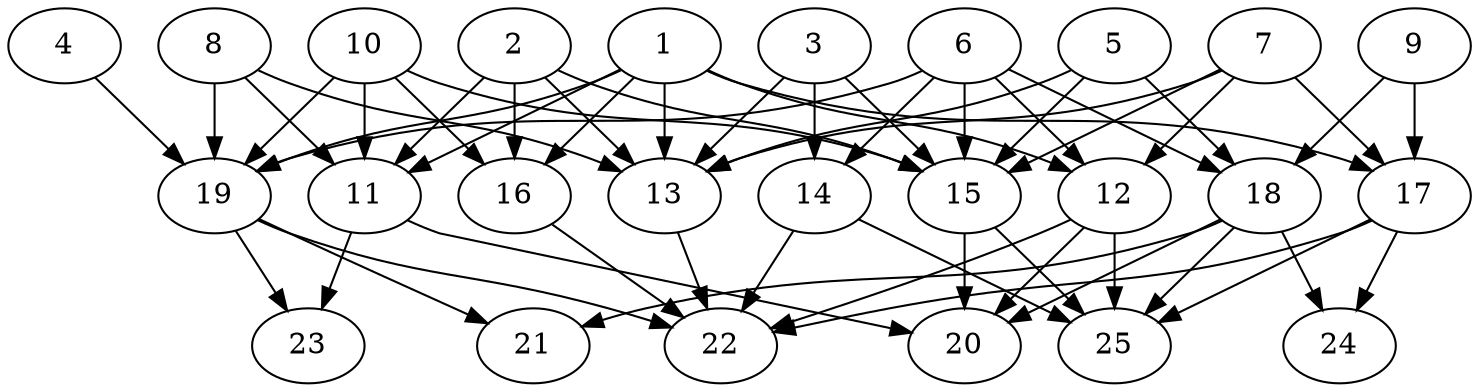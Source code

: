 // DAG automatically generated by daggen at Thu Oct  3 14:00:39 2019
// ./daggen --dot -n 25 --ccr 0.4 --fat 0.7 --regular 0.7 --density 0.6 --mindata 5242880 --maxdata 52428800 
digraph G {
  1 [size="95994880", alpha="0.07", expect_size="38397952"] 
  1 -> 11 [size ="38397952"]
  1 -> 12 [size ="38397952"]
  1 -> 13 [size ="38397952"]
  1 -> 16 [size ="38397952"]
  1 -> 17 [size ="38397952"]
  1 -> 19 [size ="38397952"]
  2 [size="47439360", alpha="0.18", expect_size="18975744"] 
  2 -> 11 [size ="18975744"]
  2 -> 13 [size ="18975744"]
  2 -> 15 [size ="18975744"]
  2 -> 16 [size ="18975744"]
  3 [size="77962240", alpha="0.19", expect_size="31184896"] 
  3 -> 13 [size ="31184896"]
  3 -> 14 [size ="31184896"]
  3 -> 15 [size ="31184896"]
  4 [size="116014080", alpha="0.05", expect_size="46405632"] 
  4 -> 19 [size ="46405632"]
  5 [size="42421760", alpha="0.11", expect_size="16968704"] 
  5 -> 13 [size ="16968704"]
  5 -> 15 [size ="16968704"]
  5 -> 18 [size ="16968704"]
  6 [size="88821760", alpha="0.03", expect_size="35528704"] 
  6 -> 12 [size ="35528704"]
  6 -> 14 [size ="35528704"]
  6 -> 15 [size ="35528704"]
  6 -> 18 [size ="35528704"]
  6 -> 19 [size ="35528704"]
  7 [size="58846720", alpha="0.08", expect_size="23538688"] 
  7 -> 12 [size ="23538688"]
  7 -> 13 [size ="23538688"]
  7 -> 15 [size ="23538688"]
  7 -> 17 [size ="23538688"]
  8 [size="118023680", alpha="0.08", expect_size="47209472"] 
  8 -> 11 [size ="47209472"]
  8 -> 13 [size ="47209472"]
  8 -> 19 [size ="47209472"]
  9 [size="21004800", alpha="0.20", expect_size="8401920"] 
  9 -> 17 [size ="8401920"]
  9 -> 18 [size ="8401920"]
  10 [size="108789760", alpha="0.12", expect_size="43515904"] 
  10 -> 11 [size ="43515904"]
  10 -> 15 [size ="43515904"]
  10 -> 16 [size ="43515904"]
  10 -> 19 [size ="43515904"]
  11 [size="108285440", alpha="0.12", expect_size="43314176"] 
  11 -> 20 [size ="43314176"]
  11 -> 23 [size ="43314176"]
  12 [size="31933440", alpha="0.03", expect_size="12773376"] 
  12 -> 20 [size ="12773376"]
  12 -> 22 [size ="12773376"]
  12 -> 25 [size ="12773376"]
  13 [size="17464320", alpha="0.00", expect_size="6985728"] 
  13 -> 22 [size ="6985728"]
  14 [size="128975360", alpha="0.18", expect_size="51590144"] 
  14 -> 22 [size ="51590144"]
  14 -> 25 [size ="51590144"]
  15 [size="42094080", alpha="0.08", expect_size="16837632"] 
  15 -> 20 [size ="16837632"]
  15 -> 25 [size ="16837632"]
  16 [size="106603520", alpha="0.12", expect_size="42641408"] 
  16 -> 22 [size ="42641408"]
  17 [size="125140480", alpha="0.11", expect_size="50056192"] 
  17 -> 22 [size ="50056192"]
  17 -> 24 [size ="50056192"]
  17 -> 25 [size ="50056192"]
  18 [size="57039360", alpha="0.03", expect_size="22815744"] 
  18 -> 20 [size ="22815744"]
  18 -> 21 [size ="22815744"]
  18 -> 24 [size ="22815744"]
  18 -> 25 [size ="22815744"]
  19 [size="105799680", alpha="0.11", expect_size="42319872"] 
  19 -> 21 [size ="42319872"]
  19 -> 22 [size ="42319872"]
  19 -> 23 [size ="42319872"]
  20 [size="105177600", alpha="0.14", expect_size="42071040"] 
  21 [size="60638720", alpha="0.10", expect_size="24255488"] 
  22 [size="15582720", alpha="0.13", expect_size="6233088"] 
  23 [size="30720000", alpha="0.07", expect_size="12288000"] 
  24 [size="32376320", alpha="0.18", expect_size="12950528"] 
  25 [size="22248960", alpha="0.14", expect_size="8899584"] 
}
